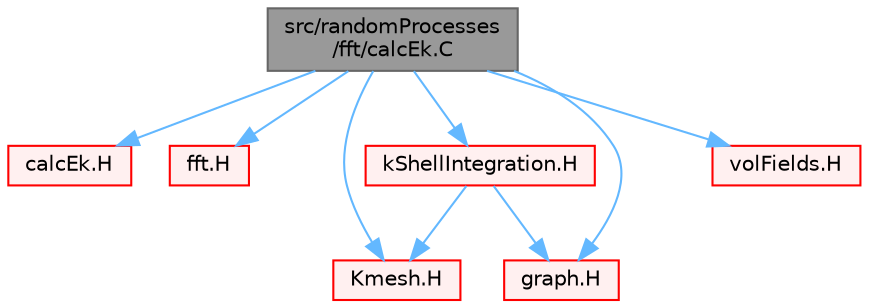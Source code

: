digraph "src/randomProcesses/fft/calcEk.C"
{
 // LATEX_PDF_SIZE
  bgcolor="transparent";
  edge [fontname=Helvetica,fontsize=10,labelfontname=Helvetica,labelfontsize=10];
  node [fontname=Helvetica,fontsize=10,shape=box,height=0.2,width=0.4];
  Node1 [id="Node000001",label="src/randomProcesses\l/fft/calcEk.C",height=0.2,width=0.4,color="gray40", fillcolor="grey60", style="filled", fontcolor="black",tooltip=" "];
  Node1 -> Node2 [id="edge1_Node000001_Node000002",color="steelblue1",style="solid",tooltip=" "];
  Node2 [id="Node000002",label="calcEk.H",height=0.2,width=0.4,color="red", fillcolor="#FFF0F0", style="filled",URL="$calcEk_8H.html",tooltip=" "];
  Node1 -> Node129 [id="edge2_Node000001_Node000129",color="steelblue1",style="solid",tooltip=" "];
  Node129 [id="Node000129",label="fft.H",height=0.2,width=0.4,color="red", fillcolor="#FFF0F0", style="filled",URL="$fft_8H.html",tooltip=" "];
  Node1 -> Node191 [id="edge3_Node000001_Node000191",color="steelblue1",style="solid",tooltip=" "];
  Node191 [id="Node000191",label="Kmesh.H",height=0.2,width=0.4,color="red", fillcolor="#FFF0F0", style="filled",URL="$Kmesh_8H.html",tooltip=" "];
  Node1 -> Node349 [id="edge4_Node000001_Node000349",color="steelblue1",style="solid",tooltip=" "];
  Node349 [id="Node000349",label="kShellIntegration.H",height=0.2,width=0.4,color="red", fillcolor="#FFF0F0", style="filled",URL="$kShellIntegration_8H.html",tooltip="Integrate a multi-dimensional complexVectorField in k-shells to create the 1D."];
  Node349 -> Node191 [id="edge5_Node000349_Node000191",color="steelblue1",style="solid",tooltip=" "];
  Node349 -> Node350 [id="edge6_Node000349_Node000350",color="steelblue1",style="solid",tooltip=" "];
  Node350 [id="Node000350",label="graph.H",height=0.2,width=0.4,color="red", fillcolor="#FFF0F0", style="filled",URL="$graph_8H.html",tooltip=" "];
  Node1 -> Node352 [id="edge7_Node000001_Node000352",color="steelblue1",style="solid",tooltip=" "];
  Node352 [id="Node000352",label="volFields.H",height=0.2,width=0.4,color="red", fillcolor="#FFF0F0", style="filled",URL="$volFields_8H.html",tooltip=" "];
  Node1 -> Node350 [id="edge8_Node000001_Node000350",color="steelblue1",style="solid",tooltip=" "];
}
